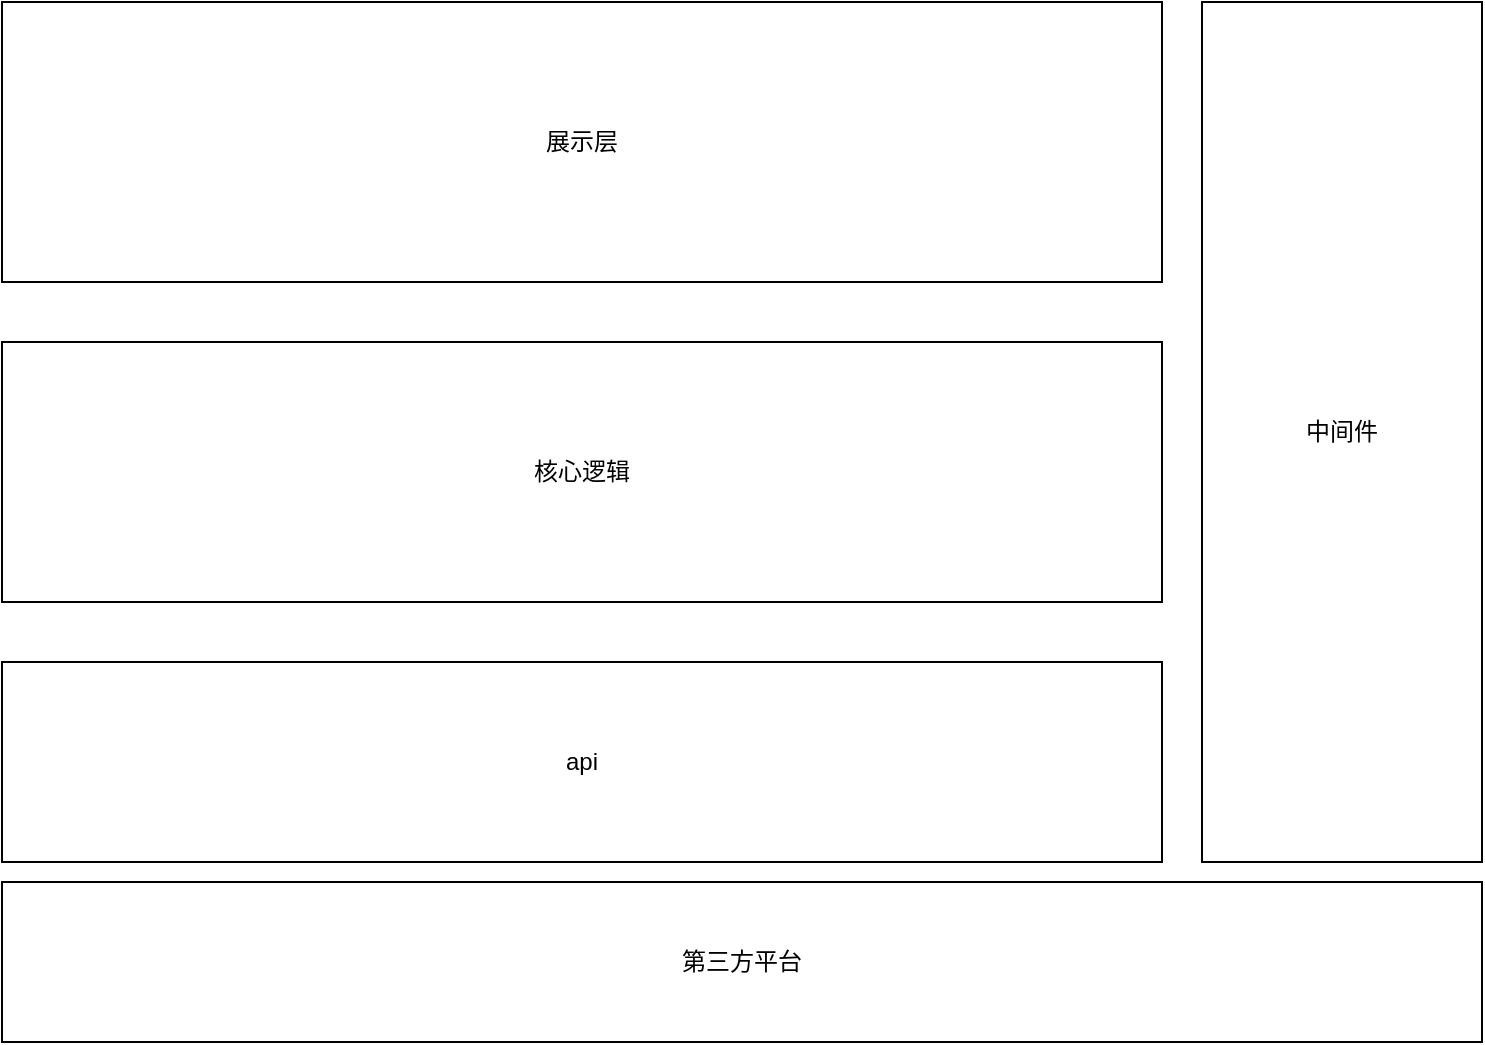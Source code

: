 <mxfile version="17.2.4" type="github">
  <diagram id="wFE0QG_FPsp0jaGvCLVb" name="Page-1">
    <mxGraphModel dx="1278" dy="547" grid="1" gridSize="10" guides="1" tooltips="1" connect="1" arrows="1" fold="1" page="1" pageScale="1" pageWidth="850" pageHeight="1100" math="0" shadow="0">
      <root>
        <mxCell id="0" />
        <mxCell id="1" parent="0" />
        <mxCell id="6U4N98eAY60oqlX8b42U-1" value="展示层" style="rounded=0;whiteSpace=wrap;html=1;" vertex="1" parent="1">
          <mxGeometry x="130" y="70" width="580" height="140" as="geometry" />
        </mxCell>
        <mxCell id="6U4N98eAY60oqlX8b42U-2" value="核心逻辑" style="rounded=0;whiteSpace=wrap;html=1;" vertex="1" parent="1">
          <mxGeometry x="130" y="240" width="580" height="130" as="geometry" />
        </mxCell>
        <mxCell id="6U4N98eAY60oqlX8b42U-3" value="api" style="rounded=0;whiteSpace=wrap;html=1;" vertex="1" parent="1">
          <mxGeometry x="130" y="400" width="580" height="100" as="geometry" />
        </mxCell>
        <mxCell id="6U4N98eAY60oqlX8b42U-4" value="中间件" style="rounded=0;whiteSpace=wrap;html=1;" vertex="1" parent="1">
          <mxGeometry x="730" y="70" width="140" height="430" as="geometry" />
        </mxCell>
        <mxCell id="6U4N98eAY60oqlX8b42U-5" value="第三方平台" style="rounded=0;whiteSpace=wrap;html=1;" vertex="1" parent="1">
          <mxGeometry x="130" y="510" width="740" height="80" as="geometry" />
        </mxCell>
      </root>
    </mxGraphModel>
  </diagram>
</mxfile>
